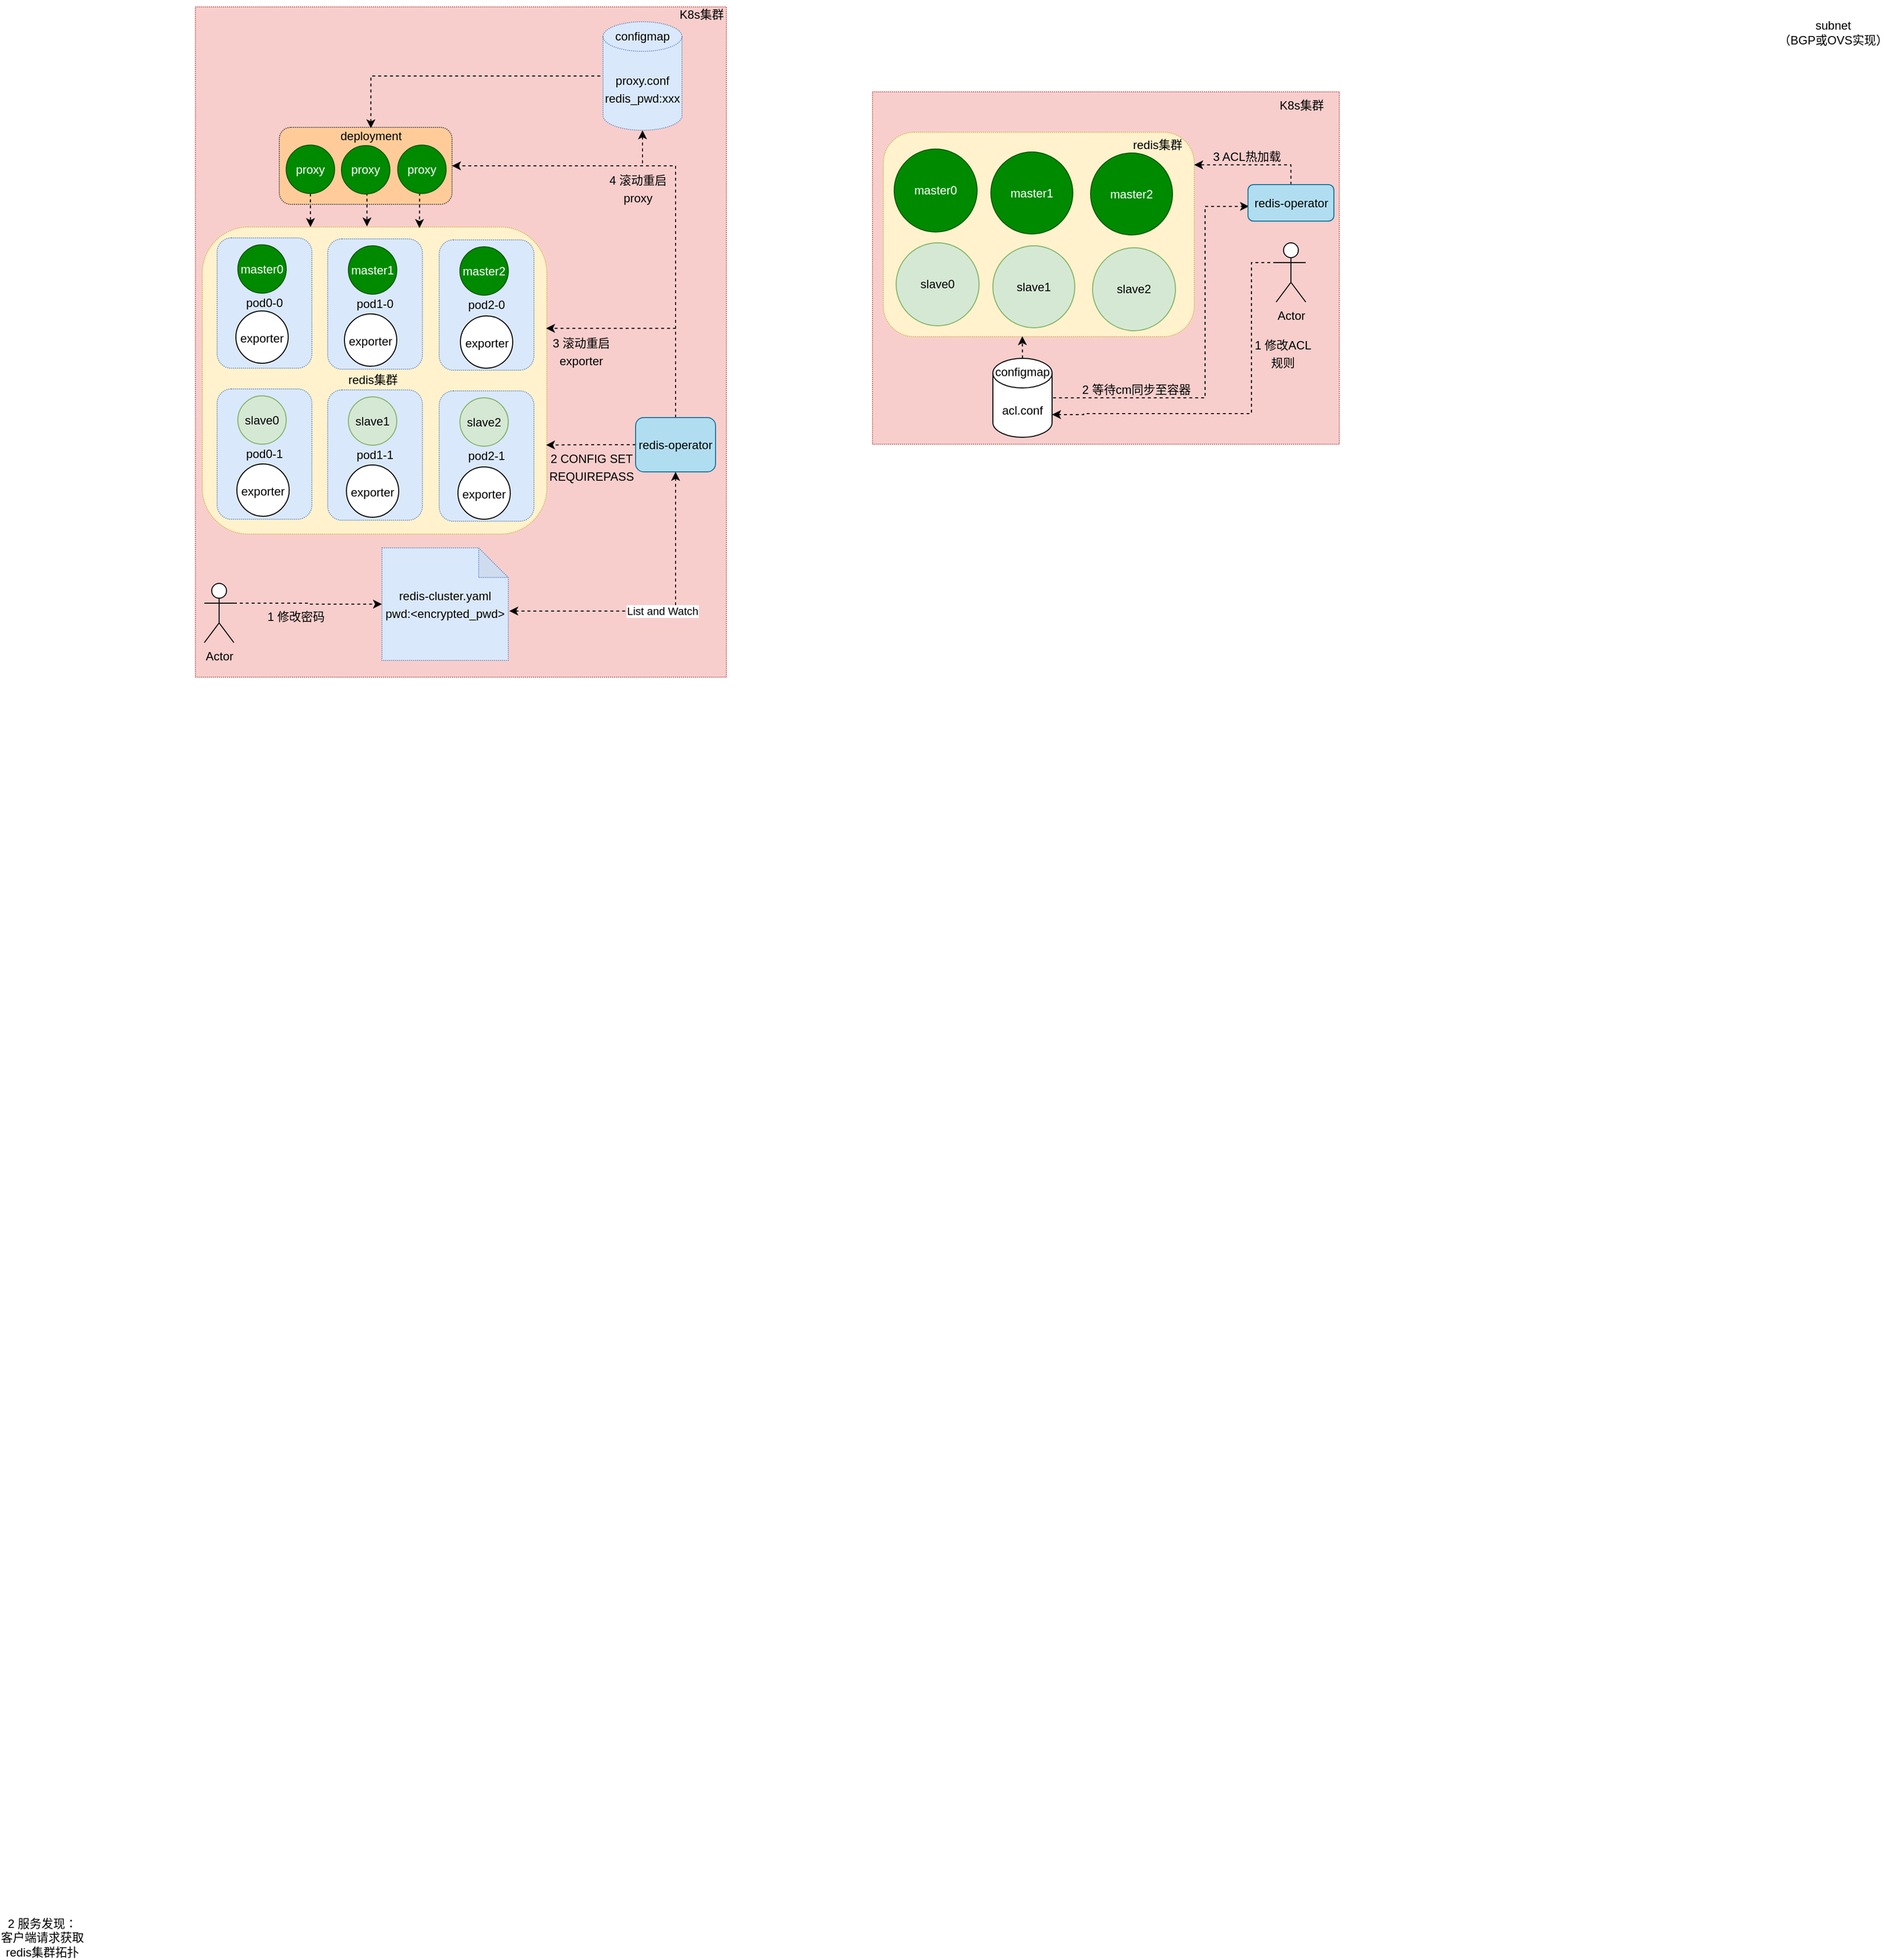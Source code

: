 <mxfile version="21.6.2" type="github">
  <diagram id="rYdwiMb5jvszhZctyrXV" name="第 1 页">
    <mxGraphModel dx="963" dy="811" grid="0" gridSize="10" guides="1" tooltips="1" connect="1" arrows="1" fold="1" page="0" pageScale="1" pageWidth="1920" pageHeight="1200" math="0" shadow="0">
      <root>
        <mxCell id="0" />
        <mxCell id="1" parent="0" />
        <mxCell id="fc0Et_haitifpb5bSG0c-15" value="" style="rounded=0;whiteSpace=wrap;html=1;fillColor=#f8cecc;dashed=1;dashPattern=1 1;strokeColor=#b85450;" parent="1" vertex="1">
          <mxGeometry x="658" y="187" width="538" height="679" as="geometry" />
        </mxCell>
        <mxCell id="UUUI14ZKRIE0cY6bywck-4" style="edgeStyle=orthogonalEdgeStyle;rounded=0;orthogonalLoop=1;jettySize=auto;html=1;exitX=0.5;exitY=0;exitDx=0;exitDy=0;entryX=0;entryY=0.5;entryDx=0;entryDy=0;entryPerimeter=0;dashed=1;startArrow=classic;startFill=1;endArrow=none;endFill=0;" parent="1" source="CZOD9MttlhJFFi8Qf4Fr-37" target="UUUI14ZKRIE0cY6bywck-2" edge="1">
          <mxGeometry relative="1" as="geometry" />
        </mxCell>
        <mxCell id="CZOD9MttlhJFFi8Qf4Fr-35" value="" style="rounded=1;whiteSpace=wrap;html=1;dashed=1;dashPattern=1 1;fillColor=#ffcc99;strokeColor=#36393d;" parent="1" vertex="1">
          <mxGeometry x="743" y="309" width="175" height="78" as="geometry" />
        </mxCell>
        <mxCell id="fc0Et_haitifpb5bSG0c-1" value="" style="rounded=1;whiteSpace=wrap;html=1;dashed=1;dashPattern=1 1;fillColor=#fff2cc;strokeColor=#d6b656;" parent="1" vertex="1">
          <mxGeometry x="665" y="410" width="349" height="311" as="geometry" />
        </mxCell>
        <mxCell id="CZOD9MttlhJFFi8Qf4Fr-2" value="pod0-0" style="rounded=1;whiteSpace=wrap;html=1;fillColor=#dae8fc;dashed=1;dashPattern=1 1;strokeColor=#6c8ebf;" parent="1" vertex="1">
          <mxGeometry x="680" y="421" width="96" height="132" as="geometry" />
        </mxCell>
        <mxCell id="fc0Et_haitifpb5bSG0c-2" value="master0" style="ellipse;whiteSpace=wrap;html=1;aspect=fixed;fillColor=#008a00;fontColor=#ffffff;strokeColor=#005700;" parent="1" vertex="1">
          <mxGeometry x="701" y="428" width="49" height="49" as="geometry" />
        </mxCell>
        <mxCell id="fc0Et_haitifpb5bSG0c-16" value="K8s集群" style="text;html=1;strokeColor=none;fillColor=none;align=center;verticalAlign=middle;whiteSpace=wrap;rounded=0;dashed=1;" parent="1" vertex="1">
          <mxGeometry x="1141" y="180" width="60" height="30" as="geometry" />
        </mxCell>
        <mxCell id="fc0Et_haitifpb5bSG0c-70" value="2 服务发现：&lt;br&gt;客户端请求获取redis集群拓扑" style="text;html=1;strokeColor=none;fillColor=none;align=center;verticalAlign=middle;whiteSpace=wrap;rounded=0;" parent="1" vertex="1">
          <mxGeometry x="460" y="2123" width="86" height="40" as="geometry" />
        </mxCell>
        <mxCell id="k7kp1MV-_mNu26BSV135-75" value="subnet&lt;br&gt;（BGP或OVS实现）" style="text;html=1;strokeColor=none;fillColor=none;align=center;verticalAlign=middle;whiteSpace=wrap;rounded=0;dashed=1;dashPattern=1 1;" parent="1" vertex="1">
          <mxGeometry x="2259" y="198" width="117" height="30" as="geometry" />
        </mxCell>
        <mxCell id="k7kp1MV-_mNu26BSV135-80" value="redis集群" style="text;html=1;strokeColor=none;fillColor=none;align=center;verticalAlign=middle;whiteSpace=wrap;rounded=0;dashed=1;dashPattern=1 1;" parent="1" vertex="1">
          <mxGeometry x="800.75" y="551" width="74.25" height="27" as="geometry" />
        </mxCell>
        <mxCell id="CZOD9MttlhJFFi8Qf4Fr-42" style="edgeStyle=orthogonalEdgeStyle;rounded=0;orthogonalLoop=1;jettySize=auto;html=1;exitX=1;exitY=0.333;exitDx=0;exitDy=0;exitPerimeter=0;entryX=0;entryY=0.5;entryDx=0;entryDy=0;entryPerimeter=0;dashed=1;" parent="1" source="YecgM4xgUUCfINCVM_Nl-14" target="CZOD9MttlhJFFi8Qf4Fr-21" edge="1">
          <mxGeometry relative="1" as="geometry" />
        </mxCell>
        <mxCell id="YecgM4xgUUCfINCVM_Nl-14" value="Actor" style="shape=umlActor;verticalLabelPosition=bottom;verticalAlign=top;html=1;outlineConnect=0;" parent="1" vertex="1">
          <mxGeometry x="667" y="771" width="30" height="60" as="geometry" />
        </mxCell>
        <mxCell id="YecgM4xgUUCfINCVM_Nl-19" value="&lt;p style=&quot;line-height: 150%;&quot;&gt;1 修改密码&lt;/p&gt;" style="text;html=1;strokeColor=none;fillColor=none;align=center;verticalAlign=middle;whiteSpace=wrap;rounded=0;" parent="1" vertex="1">
          <mxGeometry x="710" y="794" width="99.5" height="20" as="geometry" />
        </mxCell>
        <mxCell id="CZOD9MttlhJFFi8Qf4Fr-27" style="edgeStyle=orthogonalEdgeStyle;rounded=0;orthogonalLoop=1;jettySize=auto;html=1;exitX=0;exitY=0.5;exitDx=0;exitDy=0;entryX=0.998;entryY=0.71;entryDx=0;entryDy=0;entryPerimeter=0;dashed=1;" parent="1" source="YecgM4xgUUCfINCVM_Nl-21" target="fc0Et_haitifpb5bSG0c-1" edge="1">
          <mxGeometry relative="1" as="geometry" />
        </mxCell>
        <mxCell id="CZOD9MttlhJFFi8Qf4Fr-28" style="edgeStyle=orthogonalEdgeStyle;rounded=0;orthogonalLoop=1;jettySize=auto;html=1;exitX=0.5;exitY=0;exitDx=0;exitDy=0;entryX=0.998;entryY=0.33;entryDx=0;entryDy=0;entryPerimeter=0;dashed=1;" parent="1" source="YecgM4xgUUCfINCVM_Nl-21" target="fc0Et_haitifpb5bSG0c-1" edge="1">
          <mxGeometry relative="1" as="geometry" />
        </mxCell>
        <mxCell id="CZOD9MttlhJFFi8Qf4Fr-41" style="edgeStyle=orthogonalEdgeStyle;rounded=0;orthogonalLoop=1;jettySize=auto;html=1;exitX=0.5;exitY=0;exitDx=0;exitDy=0;entryX=1;entryY=0.5;entryDx=0;entryDy=0;dashed=1;" parent="1" source="YecgM4xgUUCfINCVM_Nl-21" target="CZOD9MttlhJFFi8Qf4Fr-35" edge="1">
          <mxGeometry relative="1" as="geometry" />
        </mxCell>
        <mxCell id="YecgM4xgUUCfINCVM_Nl-21" value="redis-operator" style="rounded=1;whiteSpace=wrap;html=1;fillColor=#b1ddf0;strokeColor=#10739e;" parent="1" vertex="1">
          <mxGeometry x="1104" y="603" width="81" height="55" as="geometry" />
        </mxCell>
        <mxCell id="YecgM4xgUUCfINCVM_Nl-28" style="edgeStyle=orthogonalEdgeStyle;rounded=0;orthogonalLoop=1;jettySize=auto;html=1;exitX=0.5;exitY=1;exitDx=0;exitDy=0;dashed=1;" parent="1" edge="1">
          <mxGeometry relative="1" as="geometry">
            <mxPoint x="785.5" y="816" as="sourcePoint" />
            <mxPoint x="785.5" y="816" as="targetPoint" />
          </mxGeometry>
        </mxCell>
        <mxCell id="CZOD9MttlhJFFi8Qf4Fr-1" value="&lt;p style=&quot;line-height: 150%;&quot;&gt;exporter&lt;/p&gt;" style="ellipse;whiteSpace=wrap;html=1;aspect=fixed;" parent="1" vertex="1">
          <mxGeometry x="699" y="495" width="53" height="53" as="geometry" />
        </mxCell>
        <mxCell id="CZOD9MttlhJFFi8Qf4Fr-6" value="pod0-1" style="rounded=1;whiteSpace=wrap;html=1;fillColor=#dae8fc;dashed=1;dashPattern=1 1;strokeColor=#6c8ebf;" parent="1" vertex="1">
          <mxGeometry x="680" y="574" width="96" height="132" as="geometry" />
        </mxCell>
        <mxCell id="CZOD9MttlhJFFi8Qf4Fr-7" value="slave0" style="ellipse;whiteSpace=wrap;html=1;aspect=fixed;fillColor=#d5e8d4;strokeColor=#82b366;" parent="1" vertex="1">
          <mxGeometry x="701" y="581" width="49" height="49" as="geometry" />
        </mxCell>
        <mxCell id="CZOD9MttlhJFFi8Qf4Fr-8" value="&lt;p style=&quot;line-height: 150%;&quot;&gt;exporter&lt;br&gt;&lt;/p&gt;" style="ellipse;whiteSpace=wrap;html=1;aspect=fixed;" parent="1" vertex="1">
          <mxGeometry x="700" y="650" width="53" height="53" as="geometry" />
        </mxCell>
        <mxCell id="CZOD9MttlhJFFi8Qf4Fr-9" value="pod1-0" style="rounded=1;whiteSpace=wrap;html=1;fillColor=#dae8fc;dashed=1;dashPattern=1 1;strokeColor=#6c8ebf;" parent="1" vertex="1">
          <mxGeometry x="792" y="422" width="96" height="132" as="geometry" />
        </mxCell>
        <mxCell id="CZOD9MttlhJFFi8Qf4Fr-10" value="master1" style="ellipse;whiteSpace=wrap;html=1;aspect=fixed;fillColor=#008a00;fontColor=#ffffff;strokeColor=#005700;" parent="1" vertex="1">
          <mxGeometry x="813" y="429" width="49" height="49" as="geometry" />
        </mxCell>
        <mxCell id="CZOD9MttlhJFFi8Qf4Fr-11" value="&lt;p style=&quot;line-height: 150%;&quot;&gt;exporter&lt;br&gt;&lt;/p&gt;" style="ellipse;whiteSpace=wrap;html=1;aspect=fixed;" parent="1" vertex="1">
          <mxGeometry x="809" y="498" width="53" height="53" as="geometry" />
        </mxCell>
        <mxCell id="CZOD9MttlhJFFi8Qf4Fr-12" value="pod1-1" style="rounded=1;whiteSpace=wrap;html=1;fillColor=#dae8fc;dashed=1;dashPattern=1 1;strokeColor=#6c8ebf;" parent="1" vertex="1">
          <mxGeometry x="792" y="575" width="96" height="132" as="geometry" />
        </mxCell>
        <mxCell id="CZOD9MttlhJFFi8Qf4Fr-13" value="slave1" style="ellipse;whiteSpace=wrap;html=1;aspect=fixed;fillColor=#d5e8d4;strokeColor=#82b366;" parent="1" vertex="1">
          <mxGeometry x="813" y="582" width="49" height="49" as="geometry" />
        </mxCell>
        <mxCell id="CZOD9MttlhJFFi8Qf4Fr-14" value="&lt;p style=&quot;line-height: 150%;&quot;&gt;exporter&lt;br&gt;&lt;/p&gt;" style="ellipse;whiteSpace=wrap;html=1;aspect=fixed;" parent="1" vertex="1">
          <mxGeometry x="811" y="651" width="53" height="53" as="geometry" />
        </mxCell>
        <mxCell id="CZOD9MttlhJFFi8Qf4Fr-15" value="pod2-0" style="rounded=1;whiteSpace=wrap;html=1;fillColor=#dae8fc;dashed=1;dashPattern=1 1;strokeColor=#6c8ebf;" parent="1" vertex="1">
          <mxGeometry x="905" y="423" width="96" height="132" as="geometry" />
        </mxCell>
        <mxCell id="CZOD9MttlhJFFi8Qf4Fr-16" value="master2" style="ellipse;whiteSpace=wrap;html=1;aspect=fixed;fillColor=#008a00;fontColor=#ffffff;strokeColor=#005700;" parent="1" vertex="1">
          <mxGeometry x="926" y="430" width="49" height="49" as="geometry" />
        </mxCell>
        <mxCell id="CZOD9MttlhJFFi8Qf4Fr-17" value="&lt;p style=&quot;line-height: 150%;&quot;&gt;exporter&lt;br&gt;&lt;/p&gt;" style="ellipse;whiteSpace=wrap;html=1;aspect=fixed;" parent="1" vertex="1">
          <mxGeometry x="926.5" y="500" width="53" height="53" as="geometry" />
        </mxCell>
        <mxCell id="CZOD9MttlhJFFi8Qf4Fr-18" value="pod2-1" style="rounded=1;whiteSpace=wrap;html=1;fillColor=#dae8fc;dashed=1;dashPattern=1 1;strokeColor=#6c8ebf;" parent="1" vertex="1">
          <mxGeometry x="905" y="576" width="96" height="132" as="geometry" />
        </mxCell>
        <mxCell id="CZOD9MttlhJFFi8Qf4Fr-19" value="slave2" style="ellipse;whiteSpace=wrap;html=1;aspect=fixed;fillColor=#d5e8d4;strokeColor=#82b366;" parent="1" vertex="1">
          <mxGeometry x="926" y="583" width="49" height="49" as="geometry" />
        </mxCell>
        <mxCell id="CZOD9MttlhJFFi8Qf4Fr-20" value="&lt;p style=&quot;line-height: 150%;&quot;&gt;exporter&lt;br&gt;&lt;/p&gt;" style="ellipse;whiteSpace=wrap;html=1;aspect=fixed;" parent="1" vertex="1">
          <mxGeometry x="924" y="653" width="53" height="53" as="geometry" />
        </mxCell>
        <mxCell id="CZOD9MttlhJFFi8Qf4Fr-46" value="List and Watch" style="edgeStyle=orthogonalEdgeStyle;rounded=0;orthogonalLoop=1;jettySize=auto;html=1;exitX=1.008;exitY=0.561;exitDx=0;exitDy=0;exitPerimeter=0;entryX=0.5;entryY=1;entryDx=0;entryDy=0;startArrow=classic;startFill=1;dashed=1;" parent="1" source="CZOD9MttlhJFFi8Qf4Fr-21" target="YecgM4xgUUCfINCVM_Nl-21" edge="1">
          <mxGeometry relative="1" as="geometry" />
        </mxCell>
        <mxCell id="CZOD9MttlhJFFi8Qf4Fr-21" value="&lt;p style=&quot;line-height: 150%;&quot;&gt;redis-cluster&lt;span style=&quot;background-color: initial;&quot;&gt;.yaml&lt;br&gt;&lt;/span&gt;&lt;span style=&quot;background-color: initial;&quot;&gt;pwd:&amp;lt;encrypted_pwd&amp;gt;&lt;/span&gt;&lt;span style=&quot;background-color: initial;&quot;&gt;&lt;br&gt;&lt;/span&gt;&lt;/p&gt;" style="shape=note;whiteSpace=wrap;html=1;backgroundOutline=1;darkOpacity=0.05;dashed=1;dashPattern=1 1;fillColor=#dae8fc;strokeColor=#6c8ebf;" parent="1" vertex="1">
          <mxGeometry x="847" y="735" width="128" height="114" as="geometry" />
        </mxCell>
        <mxCell id="CZOD9MttlhJFFi8Qf4Fr-24" value="&lt;p style=&quot;line-height: 150%;&quot;&gt;3 滚动重启&lt;span style=&quot;background-color: initial;&quot;&gt;exporter&lt;/span&gt;&lt;/p&gt;" style="text;html=1;strokeColor=none;fillColor=none;align=center;verticalAlign=middle;whiteSpace=wrap;rounded=0;" parent="1" vertex="1">
          <mxGeometry x="1014" y="521" width="70" height="30" as="geometry" />
        </mxCell>
        <mxCell id="CZOD9MttlhJFFi8Qf4Fr-25" value="&lt;p style=&quot;line-height: 150%;&quot;&gt;4 滚动重启proxy&lt;/p&gt;" style="text;html=1;strokeColor=none;fillColor=none;align=center;verticalAlign=middle;whiteSpace=wrap;rounded=0;" parent="1" vertex="1">
          <mxGeometry x="1068" y="352" width="77" height="38" as="geometry" />
        </mxCell>
        <mxCell id="CZOD9MttlhJFFi8Qf4Fr-33" style="edgeStyle=orthogonalEdgeStyle;rounded=0;orthogonalLoop=1;jettySize=auto;html=1;exitX=0.5;exitY=1;exitDx=0;exitDy=0;entryX=0.478;entryY=-0.002;entryDx=0;entryDy=0;entryPerimeter=0;dashed=1;" parent="1" source="CZOD9MttlhJFFi8Qf4Fr-29" target="fc0Et_haitifpb5bSG0c-1" edge="1">
          <mxGeometry relative="1" as="geometry" />
        </mxCell>
        <mxCell id="CZOD9MttlhJFFi8Qf4Fr-29" value="proxy" style="ellipse;whiteSpace=wrap;html=1;aspect=fixed;fillColor=#008a00;fontColor=#ffffff;strokeColor=#005700;" parent="1" vertex="1">
          <mxGeometry x="806" y="327.5" width="49" height="49" as="geometry" />
        </mxCell>
        <mxCell id="CZOD9MttlhJFFi8Qf4Fr-34" style="edgeStyle=orthogonalEdgeStyle;rounded=0;orthogonalLoop=1;jettySize=auto;html=1;exitX=0.453;exitY=0.985;exitDx=0;exitDy=0;dashed=1;exitPerimeter=0;" parent="1" source="CZOD9MttlhJFFi8Qf4Fr-30" edge="1">
          <mxGeometry relative="1" as="geometry">
            <mxPoint x="885" y="411" as="targetPoint" />
            <Array as="points">
              <mxPoint x="885" y="375" />
            </Array>
          </mxGeometry>
        </mxCell>
        <mxCell id="CZOD9MttlhJFFi8Qf4Fr-30" value="proxy" style="ellipse;whiteSpace=wrap;html=1;aspect=fixed;fillColor=#008a00;fontColor=#ffffff;strokeColor=#005700;" parent="1" vertex="1">
          <mxGeometry x="863" y="327" width="49" height="49" as="geometry" />
        </mxCell>
        <mxCell id="CZOD9MttlhJFFi8Qf4Fr-32" style="edgeStyle=orthogonalEdgeStyle;rounded=0;orthogonalLoop=1;jettySize=auto;html=1;exitX=0.5;exitY=1;exitDx=0;exitDy=0;entryX=0.314;entryY=0;entryDx=0;entryDy=0;dashed=1;entryPerimeter=0;" parent="1" source="CZOD9MttlhJFFi8Qf4Fr-31" target="fc0Et_haitifpb5bSG0c-1" edge="1">
          <mxGeometry relative="1" as="geometry" />
        </mxCell>
        <mxCell id="CZOD9MttlhJFFi8Qf4Fr-31" value="proxy" style="ellipse;whiteSpace=wrap;html=1;aspect=fixed;fillColor=#008a00;fontColor=#ffffff;strokeColor=#005700;" parent="1" vertex="1">
          <mxGeometry x="750" y="327" width="49" height="49" as="geometry" />
        </mxCell>
        <mxCell id="CZOD9MttlhJFFi8Qf4Fr-37" value="deployment" style="text;html=1;strokeColor=none;fillColor=none;align=center;verticalAlign=middle;whiteSpace=wrap;rounded=0;dashed=1;dashPattern=1 1;" parent="1" vertex="1">
          <mxGeometry x="803.75" y="310" width="64" height="15" as="geometry" />
        </mxCell>
        <mxCell id="CZOD9MttlhJFFi8Qf4Fr-45" value="&lt;p style=&quot;line-height: 150%;&quot;&gt;2 CONFIG SET REQUIREPASS&lt;/p&gt;" style="text;html=1;strokeColor=none;fillColor=none;align=center;verticalAlign=middle;whiteSpace=wrap;rounded=0;dashed=1;dashPattern=1 1;" parent="1" vertex="1">
          <mxGeometry x="1020.5" y="638" width="77" height="30" as="geometry" />
        </mxCell>
        <mxCell id="5SQXjjF51jTGpoGu6OEJ-2" style="edgeStyle=orthogonalEdgeStyle;rounded=0;orthogonalLoop=1;jettySize=auto;html=1;exitX=0.5;exitY=1;exitDx=0;exitDy=0;exitPerimeter=0;startArrow=classic;startFill=1;endArrow=none;endFill=0;dashed=1;" parent="1" source="UUUI14ZKRIE0cY6bywck-2" edge="1">
          <mxGeometry relative="1" as="geometry">
            <mxPoint x="1111" y="348" as="targetPoint" />
          </mxGeometry>
        </mxCell>
        <mxCell id="UUUI14ZKRIE0cY6bywck-2" value="&lt;p style=&quot;line-height: 150%;&quot;&gt;proxy.conf&lt;br&gt;redis_pwd:xxx&lt;/p&gt;" style="shape=cylinder3;whiteSpace=wrap;html=1;boundedLbl=1;backgroundOutline=1;size=15;dashed=1;dashPattern=1 1;fillColor=#dae8fc;strokeColor=#6c8ebf;" parent="1" vertex="1">
          <mxGeometry x="1071" y="202" width="80" height="110" as="geometry" />
        </mxCell>
        <mxCell id="UUUI14ZKRIE0cY6bywck-3" value="configmap" style="text;html=1;strokeColor=none;fillColor=none;align=center;verticalAlign=middle;whiteSpace=wrap;rounded=0;dashed=1;dashPattern=1 1;" parent="1" vertex="1">
          <mxGeometry x="1081" y="202" width="60" height="30" as="geometry" />
        </mxCell>
        <mxCell id="38dAJzNNcOp86LS3GkPb-2" value="" style="rounded=0;whiteSpace=wrap;html=1;fillColor=#f8cecc;dashed=1;dashPattern=1 1;strokeColor=#b85450;" vertex="1" parent="1">
          <mxGeometry x="1344" y="273" width="473" height="357" as="geometry" />
        </mxCell>
        <mxCell id="38dAJzNNcOp86LS3GkPb-3" value="" style="rounded=1;whiteSpace=wrap;html=1;dashed=1;dashPattern=1 1;fillColor=#fff2cc;strokeColor=#d6b656;" vertex="1" parent="1">
          <mxGeometry x="1355" y="314" width="315" height="207" as="geometry" />
        </mxCell>
        <mxCell id="38dAJzNNcOp86LS3GkPb-4" value="master0" style="ellipse;whiteSpace=wrap;html=1;aspect=fixed;fillColor=#008a00;fontColor=#ffffff;strokeColor=#005700;" vertex="1" parent="1">
          <mxGeometry x="1366" y="331" width="84" height="84" as="geometry" />
        </mxCell>
        <mxCell id="38dAJzNNcOp86LS3GkPb-5" value="slave0&lt;br&gt;" style="ellipse;whiteSpace=wrap;html=1;aspect=fixed;fillColor=#d5e8d4;strokeColor=#82b366;" vertex="1" parent="1">
          <mxGeometry x="1368" y="426" width="84" height="84" as="geometry" />
        </mxCell>
        <mxCell id="38dAJzNNcOp86LS3GkPb-6" value="master1&lt;br&gt;" style="ellipse;whiteSpace=wrap;html=1;aspect=fixed;fillColor=#008a00;fontColor=#ffffff;strokeColor=#005700;" vertex="1" parent="1">
          <mxGeometry x="1464" y="334" width="83" height="83" as="geometry" />
        </mxCell>
        <mxCell id="38dAJzNNcOp86LS3GkPb-7" value="slave1&lt;br&gt;" style="ellipse;whiteSpace=wrap;html=1;aspect=fixed;fillColor=#d5e8d4;strokeColor=#82b366;" vertex="1" parent="1">
          <mxGeometry x="1466" y="429" width="83" height="83" as="geometry" />
        </mxCell>
        <mxCell id="38dAJzNNcOp86LS3GkPb-8" value="master2&lt;br&gt;" style="ellipse;whiteSpace=wrap;html=1;aspect=fixed;fillColor=#008a00;fontColor=#ffffff;strokeColor=#005700;" vertex="1" parent="1">
          <mxGeometry x="1565" y="335" width="83" height="83" as="geometry" />
        </mxCell>
        <mxCell id="38dAJzNNcOp86LS3GkPb-9" value="slave2&lt;br&gt;" style="ellipse;whiteSpace=wrap;html=1;aspect=fixed;fillColor=#d5e8d4;strokeColor=#82b366;" vertex="1" parent="1">
          <mxGeometry x="1567" y="431" width="84" height="84" as="geometry" />
        </mxCell>
        <mxCell id="38dAJzNNcOp86LS3GkPb-10" value="K8s集群" style="text;html=1;strokeColor=none;fillColor=none;align=center;verticalAlign=middle;whiteSpace=wrap;rounded=0;dashed=1;" vertex="1" parent="1">
          <mxGeometry x="1749" y="272" width="60" height="30" as="geometry" />
        </mxCell>
        <mxCell id="38dAJzNNcOp86LS3GkPb-11" value="redis集群" style="text;html=1;strokeColor=none;fillColor=none;align=center;verticalAlign=middle;whiteSpace=wrap;rounded=0;dashed=1;dashPattern=1 1;" vertex="1" parent="1">
          <mxGeometry x="1603" y="312" width="60" height="30" as="geometry" />
        </mxCell>
        <mxCell id="38dAJzNNcOp86LS3GkPb-18" style="edgeStyle=orthogonalEdgeStyle;rounded=0;orthogonalLoop=1;jettySize=auto;html=1;exitX=1;exitY=0.5;exitDx=0;exitDy=0;exitPerimeter=0;entryX=0.011;entryY=0.596;entryDx=0;entryDy=0;dashed=1;entryPerimeter=0;" edge="1" parent="1" target="38dAJzNNcOp86LS3GkPb-26">
          <mxGeometry relative="1" as="geometry">
            <Array as="points">
              <mxPoint x="1681" y="583" />
              <mxPoint x="1681" y="389" />
            </Array>
            <mxPoint x="1503" y="582.97" as="sourcePoint" />
            <mxPoint x="1693" y="332.97" as="targetPoint" />
          </mxGeometry>
        </mxCell>
        <mxCell id="38dAJzNNcOp86LS3GkPb-19" value="acl.conf" style="shape=cylinder3;whiteSpace=wrap;html=1;boundedLbl=1;backgroundOutline=1;size=15;" vertex="1" parent="1">
          <mxGeometry x="1466" y="543" width="60" height="80" as="geometry" />
        </mxCell>
        <mxCell id="38dAJzNNcOp86LS3GkPb-35" style="edgeStyle=orthogonalEdgeStyle;rounded=0;orthogonalLoop=1;jettySize=auto;html=1;exitX=0.5;exitY=0;exitDx=0;exitDy=0;entryX=0.447;entryY=0.998;entryDx=0;entryDy=0;entryPerimeter=0;dashed=1;" edge="1" parent="1" source="38dAJzNNcOp86LS3GkPb-21" target="38dAJzNNcOp86LS3GkPb-3">
          <mxGeometry relative="1" as="geometry" />
        </mxCell>
        <mxCell id="38dAJzNNcOp86LS3GkPb-21" value="configmap" style="text;html=1;strokeColor=none;fillColor=none;align=center;verticalAlign=middle;whiteSpace=wrap;rounded=0;" vertex="1" parent="1">
          <mxGeometry x="1470" y="543" width="52" height="28" as="geometry" />
        </mxCell>
        <mxCell id="38dAJzNNcOp86LS3GkPb-22" style="edgeStyle=orthogonalEdgeStyle;rounded=0;orthogonalLoop=1;jettySize=auto;html=1;exitX=0;exitY=0.333;exitDx=0;exitDy=0;exitPerimeter=0;entryX=1;entryY=1;entryDx=0;entryDy=-15;entryPerimeter=0;dashed=1;" edge="1" parent="1" source="38dAJzNNcOp86LS3GkPb-23">
          <mxGeometry relative="1" as="geometry">
            <Array as="points">
              <mxPoint x="1728" y="446" />
              <mxPoint x="1728" y="599" />
              <mxPoint x="1558" y="599" />
            </Array>
            <mxPoint x="1753" y="438" as="sourcePoint" />
            <mxPoint x="1526" y="600" as="targetPoint" />
          </mxGeometry>
        </mxCell>
        <mxCell id="38dAJzNNcOp86LS3GkPb-23" value="Actor" style="shape=umlActor;verticalLabelPosition=bottom;verticalAlign=top;html=1;outlineConnect=0;" vertex="1" parent="1">
          <mxGeometry x="1753" y="426" width="30" height="60" as="geometry" />
        </mxCell>
        <mxCell id="38dAJzNNcOp86LS3GkPb-24" value="&lt;p style=&quot;line-height: 150%;&quot;&gt;1 修改ACL规则&lt;/p&gt;" style="text;html=1;strokeColor=none;fillColor=none;align=center;verticalAlign=middle;whiteSpace=wrap;rounded=0;" vertex="1" parent="1">
          <mxGeometry x="1730" y="523" width="60" height="30" as="geometry" />
        </mxCell>
        <mxCell id="38dAJzNNcOp86LS3GkPb-25" style="edgeStyle=orthogonalEdgeStyle;rounded=0;orthogonalLoop=1;jettySize=auto;html=1;exitX=0.5;exitY=0;exitDx=0;exitDy=0;dashed=1;" edge="1" parent="1" source="38dAJzNNcOp86LS3GkPb-26" target="38dAJzNNcOp86LS3GkPb-3">
          <mxGeometry relative="1" as="geometry">
            <Array as="points">
              <mxPoint x="1768" y="347" />
            </Array>
          </mxGeometry>
        </mxCell>
        <mxCell id="38dAJzNNcOp86LS3GkPb-26" value="redis-operator" style="rounded=1;whiteSpace=wrap;html=1;fillColor=#b1ddf0;strokeColor=#10739e;" vertex="1" parent="1">
          <mxGeometry x="1724.5" y="367" width="87" height="37" as="geometry" />
        </mxCell>
        <mxCell id="38dAJzNNcOp86LS3GkPb-27" value="&lt;p style=&quot;line-height: 150%;&quot;&gt;2 等待cm同步至容器&lt;/p&gt;" style="text;html=1;strokeColor=none;fillColor=none;align=center;verticalAlign=middle;whiteSpace=wrap;rounded=0;" vertex="1" parent="1">
          <mxGeometry x="1553" y="559" width="117" height="30" as="geometry" />
        </mxCell>
        <mxCell id="38dAJzNNcOp86LS3GkPb-31" style="edgeStyle=orthogonalEdgeStyle;rounded=0;orthogonalLoop=1;jettySize=auto;html=1;exitX=0.5;exitY=1;exitDx=0;exitDy=0;dashed=1;" edge="1" parent="1">
          <mxGeometry relative="1" as="geometry">
            <mxPoint x="1417" y="616.0" as="sourcePoint" />
            <mxPoint x="1417" y="616.0" as="targetPoint" />
          </mxGeometry>
        </mxCell>
        <mxCell id="38dAJzNNcOp86LS3GkPb-33" value="&lt;p style=&quot;line-height: 150%;&quot;&gt;3 ACL热加载&lt;/p&gt;" style="text;html=1;strokeColor=none;fillColor=none;align=center;verticalAlign=middle;whiteSpace=wrap;rounded=0;" vertex="1" parent="1">
          <mxGeometry x="1684" y="325" width="79" height="26" as="geometry" />
        </mxCell>
      </root>
    </mxGraphModel>
  </diagram>
</mxfile>
